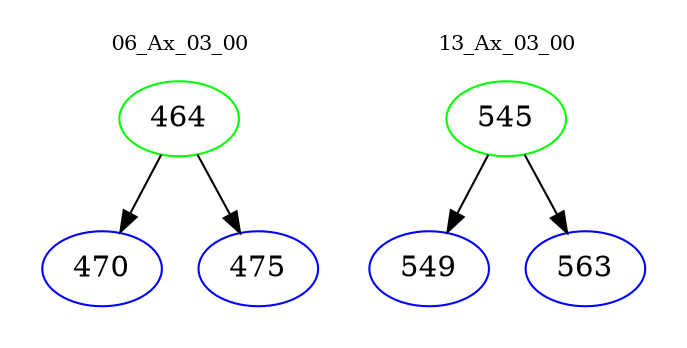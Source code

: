 digraph{
subgraph cluster_0 {
color = white
label = "06_Ax_03_00";
fontsize=10;
T0_464 [label="464", color="green"]
T0_464 -> T0_470 [color="black"]
T0_470 [label="470", color="blue"]
T0_464 -> T0_475 [color="black"]
T0_475 [label="475", color="blue"]
}
subgraph cluster_1 {
color = white
label = "13_Ax_03_00";
fontsize=10;
T1_545 [label="545", color="green"]
T1_545 -> T1_549 [color="black"]
T1_549 [label="549", color="blue"]
T1_545 -> T1_563 [color="black"]
T1_563 [label="563", color="blue"]
}
}

